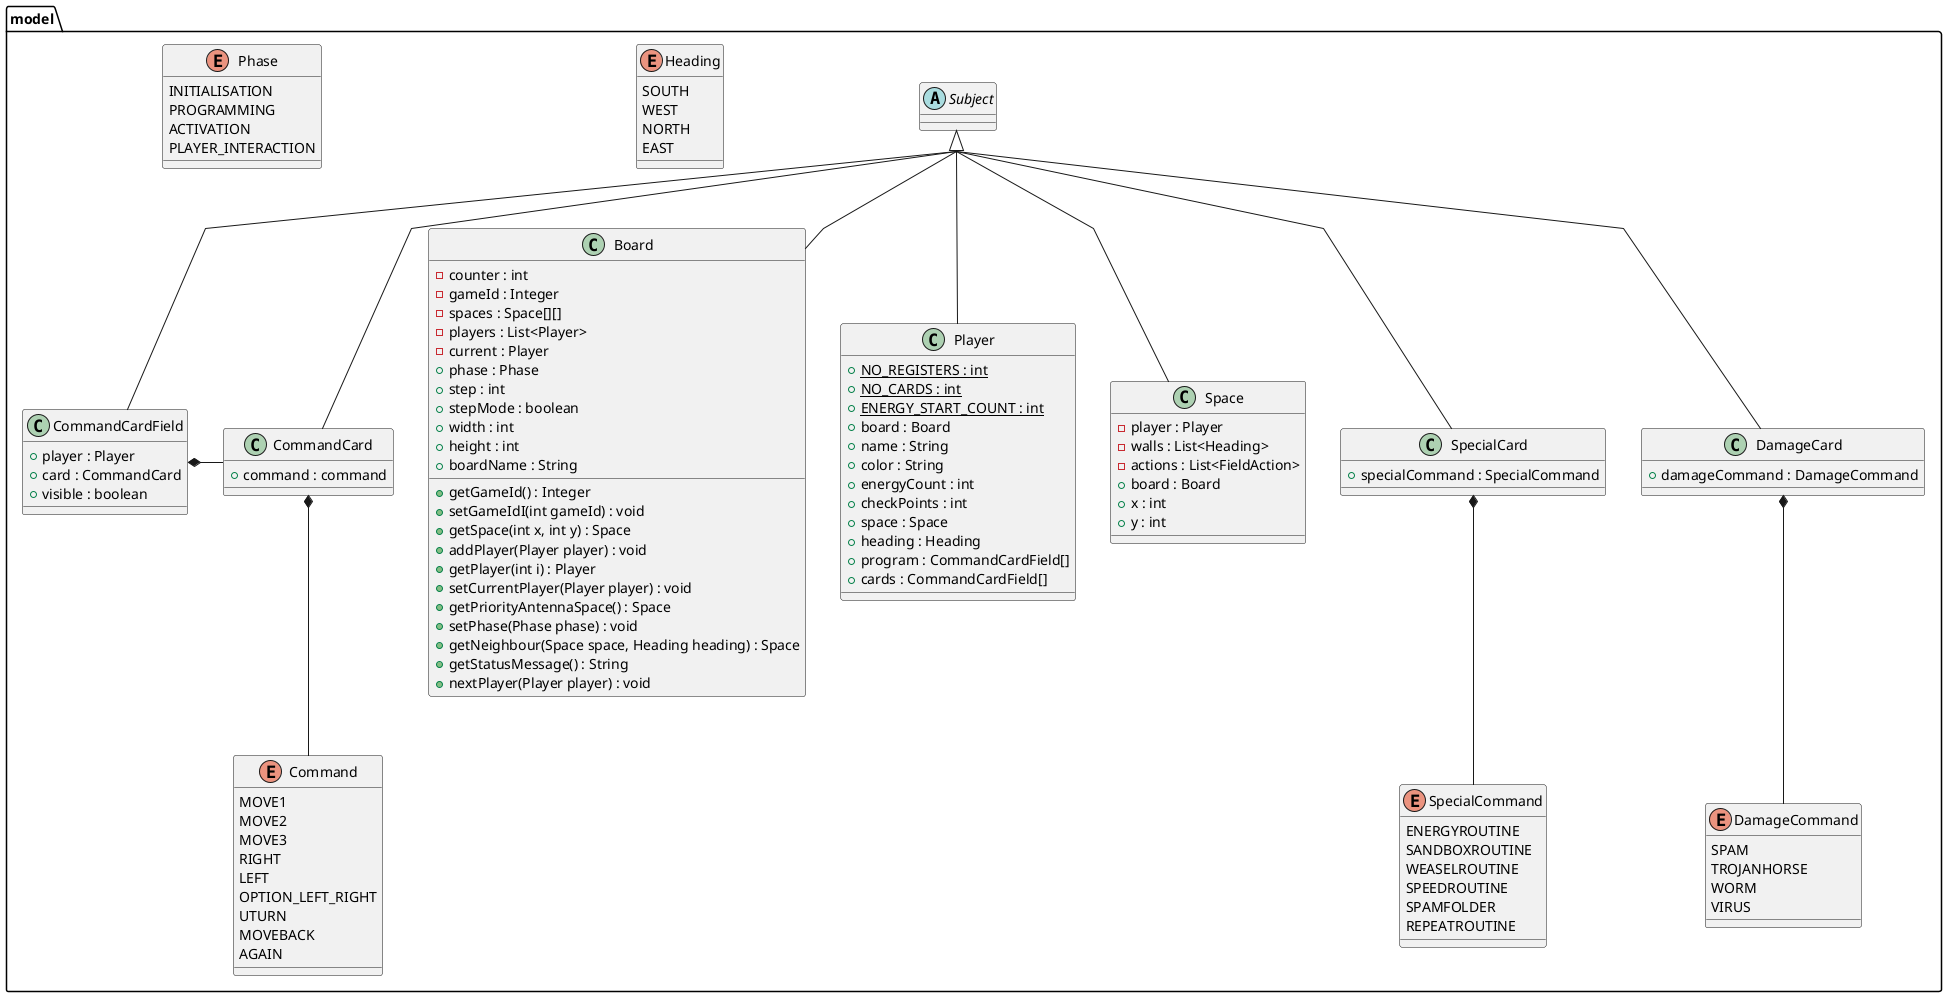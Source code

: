 @startuml
skinparam groupInheritance 2
skinparam linetype polyline
Package model{
 class Board extends Subject{
   -counter : int
   -gameId : Integer
   -spaces : Space[][]
   -players : List<Player>
   -current : Player
   +phase : Phase
   +step : int
   +stepMode : boolean
   +width : int
   +height : int
   +boardName : String

   +getGameId() : Integer
   +setGameIdI(int gameId) : void
   +getSpace(int x, int y) : Space
   +addPlayer(Player player) : void
   +getPlayer(int i) : Player
   +setCurrentPlayer(Player player) : void
   +getPriorityAntennaSpace() : Space
   +setPhase(Phase phase) : void
   +getNeighbour(Space space, Heading heading) : Space
   +getStatusMessage() : String
   +nextPlayer(Player player) : void
 }
 class CommandCard extends Subject{
   +command : command
 }
 class CommandCardField extends Subject{
   +player : Player
   +card : CommandCard
   +visible : boolean
 }
 class Player extends Subject{
   {Static} +NO_REGISTERS : int
   {Static} +NO_CARDS : int
   {Static} +ENERGY_START_COUNT : int
   +board : Board
   +name : String
   +color : String
   +energyCount : int
   +checkPoints : int
   +space : Space
   +heading : Heading
   +program : CommandCardField[]
   +cards : CommandCardField[]
 }
 class Space extends Subject{
   -player : Player
   -walls : List<Heading>
   -actions : List<FieldAction>
   +board : Board
   +x : int
   +y : int

 }
 class SpecialCard extends Subject{
   +specialCommand : SpecialCommand
 }
 class DamageCard extends Subject{
    +damageCommand : DamageCommand
 }
 abstract class Subject{
 }

 enum Command{
   MOVE1
   MOVE2
   MOVE3
   RIGHT
   LEFT
   OPTION_LEFT_RIGHT
   UTURN
   MOVEBACK
   AGAIN
 }
 enum DamageCommand{
   SPAM
   TROJANHORSE
   WORM
   VIRUS
 }
 enum Heading{
  SOUTH
  WEST
  NORTH
  EAST
 }
 enum Phase{
   INITIALISATION
   PROGRAMMING
   ACTIVATION
   PLAYER_INTERACTION
 }
 enum SpecialCommand{
    ENERGYROUTINE
    SANDBOXROUTINE
    WEASELROUTINE
    SPEEDROUTINE
    SPAMFOLDER
    REPEATROUTINE
 }
DamageCard *-- DamageCommand
SpecialCard *-- SpecialCommand
CommandCard *-- Command
CommandCardField *- CommandCard

}

@enduml